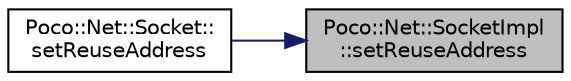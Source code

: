 digraph "Poco::Net::SocketImpl::setReuseAddress"
{
 // LATEX_PDF_SIZE
  edge [fontname="Helvetica",fontsize="10",labelfontname="Helvetica",labelfontsize="10"];
  node [fontname="Helvetica",fontsize="10",shape=record];
  rankdir="RL";
  Node1 [label="Poco::Net::SocketImpl\l::setReuseAddress",height=0.2,width=0.4,color="black", fillcolor="grey75", style="filled", fontcolor="black",tooltip="Returns the value of the SO_KEEPALIVE socket option."];
  Node1 -> Node2 [dir="back",color="midnightblue",fontsize="10",style="solid",fontname="Helvetica"];
  Node2 [label="Poco::Net::Socket::\lsetReuseAddress",height=0.2,width=0.4,color="black", fillcolor="white", style="filled",URL="$classPoco_1_1Net_1_1Socket.html#aa72a6f98d0962f419ec1f2f9c65499fb",tooltip="Returns the value of the SO_KEEPALIVE socket option."];
}
